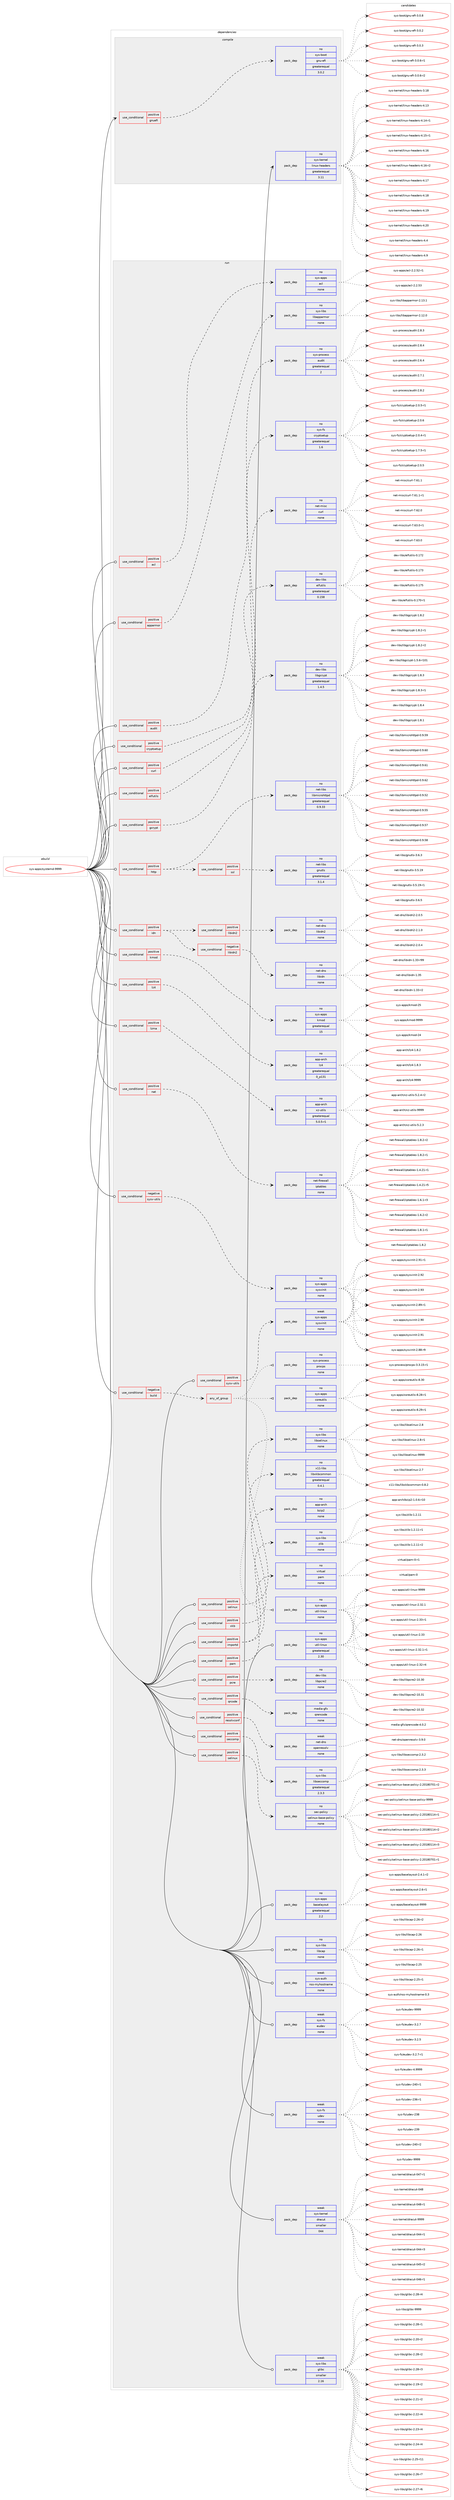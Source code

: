 digraph prolog {

# *************
# Graph options
# *************

newrank=true;
concentrate=true;
compound=true;
graph [rankdir=LR,fontname=Helvetica,fontsize=10,ranksep=1.5];#, ranksep=2.5, nodesep=0.2];
edge  [arrowhead=vee];
node  [fontname=Helvetica,fontsize=10];

# **********
# The ebuild
# **********

subgraph cluster_leftcol {
color=gray;
rank=same;
label=<<i>ebuild</i>>;
id [label="sys-apps/systemd-9999", color=red, width=4, href="../sys-apps/systemd-9999.svg"];
}

# ****************
# The dependencies
# ****************

subgraph cluster_midcol {
color=gray;
label=<<i>dependencies</i>>;
subgraph cluster_compile {
fillcolor="#eeeeee";
style=filled;
label=<<i>compile</i>>;
subgraph cond1448 {
dependency8130 [label=<<TABLE BORDER="0" CELLBORDER="1" CELLSPACING="0" CELLPADDING="4"><TR><TD ROWSPAN="3" CELLPADDING="10">use_conditional</TD></TR><TR><TD>positive</TD></TR><TR><TD>gnuefi</TD></TR></TABLE>>, shape=none, color=red];
subgraph pack6513 {
dependency8131 [label=<<TABLE BORDER="0" CELLBORDER="1" CELLSPACING="0" CELLPADDING="4" WIDTH="220"><TR><TD ROWSPAN="6" CELLPADDING="30">pack_dep</TD></TR><TR><TD WIDTH="110">no</TD></TR><TR><TD>sys-boot</TD></TR><TR><TD>gnu-efi</TD></TR><TR><TD>greaterequal</TD></TR><TR><TD>3.0.2</TD></TR></TABLE>>, shape=none, color=blue];
}
dependency8130:e -> dependency8131:w [weight=20,style="dashed",arrowhead="vee"];
}
id:e -> dependency8130:w [weight=20,style="solid",arrowhead="vee"];
subgraph pack6514 {
dependency8132 [label=<<TABLE BORDER="0" CELLBORDER="1" CELLSPACING="0" CELLPADDING="4" WIDTH="220"><TR><TD ROWSPAN="6" CELLPADDING="30">pack_dep</TD></TR><TR><TD WIDTH="110">no</TD></TR><TR><TD>sys-kernel</TD></TR><TR><TD>linux-headers</TD></TR><TR><TD>greaterequal</TD></TR><TR><TD>3.11</TD></TR></TABLE>>, shape=none, color=blue];
}
id:e -> dependency8132:w [weight=20,style="solid",arrowhead="vee"];
}
subgraph cluster_compileandrun {
fillcolor="#eeeeee";
style=filled;
label=<<i>compile and run</i>>;
}
subgraph cluster_run {
fillcolor="#eeeeee";
style=filled;
label=<<i>run</i>>;
subgraph cond1449 {
dependency8133 [label=<<TABLE BORDER="0" CELLBORDER="1" CELLSPACING="0" CELLPADDING="4"><TR><TD ROWSPAN="3" CELLPADDING="10">use_conditional</TD></TR><TR><TD>negative</TD></TR><TR><TD>build</TD></TR></TABLE>>, shape=none, color=red];
subgraph any160 {
dependency8134 [label=<<TABLE BORDER="0" CELLBORDER="1" CELLSPACING="0" CELLPADDING="4"><TR><TD CELLPADDING="10">any_of_group</TD></TR></TABLE>>, shape=none, color=red];subgraph pack6515 {
dependency8135 [label=<<TABLE BORDER="0" CELLBORDER="1" CELLSPACING="0" CELLPADDING="4" WIDTH="220"><TR><TD ROWSPAN="6" CELLPADDING="30">pack_dep</TD></TR><TR><TD WIDTH="110">no</TD></TR><TR><TD>sys-apps</TD></TR><TR><TD>util-linux</TD></TR><TR><TD>none</TD></TR><TR><TD></TD></TR></TABLE>>, shape=none, color=blue];
}
dependency8134:e -> dependency8135:w [weight=20,style="dotted",arrowhead="oinv"];
subgraph pack6516 {
dependency8136 [label=<<TABLE BORDER="0" CELLBORDER="1" CELLSPACING="0" CELLPADDING="4" WIDTH="220"><TR><TD ROWSPAN="6" CELLPADDING="30">pack_dep</TD></TR><TR><TD WIDTH="110">no</TD></TR><TR><TD>sys-process</TD></TR><TR><TD>procps</TD></TR><TR><TD>none</TD></TR><TR><TD></TD></TR></TABLE>>, shape=none, color=blue];
}
dependency8134:e -> dependency8136:w [weight=20,style="dotted",arrowhead="oinv"];
subgraph pack6517 {
dependency8137 [label=<<TABLE BORDER="0" CELLBORDER="1" CELLSPACING="0" CELLPADDING="4" WIDTH="220"><TR><TD ROWSPAN="6" CELLPADDING="30">pack_dep</TD></TR><TR><TD WIDTH="110">no</TD></TR><TR><TD>sys-apps</TD></TR><TR><TD>coreutils</TD></TR><TR><TD>none</TD></TR><TR><TD></TD></TR></TABLE>>, shape=none, color=blue];
}
dependency8134:e -> dependency8137:w [weight=20,style="dotted",arrowhead="oinv"];
}
dependency8133:e -> dependency8134:w [weight=20,style="dashed",arrowhead="vee"];
}
id:e -> dependency8133:w [weight=20,style="solid",arrowhead="odot"];
subgraph cond1450 {
dependency8138 [label=<<TABLE BORDER="0" CELLBORDER="1" CELLSPACING="0" CELLPADDING="4"><TR><TD ROWSPAN="3" CELLPADDING="10">use_conditional</TD></TR><TR><TD>negative</TD></TR><TR><TD>sysv-utils</TD></TR></TABLE>>, shape=none, color=red];
subgraph pack6518 {
dependency8139 [label=<<TABLE BORDER="0" CELLBORDER="1" CELLSPACING="0" CELLPADDING="4" WIDTH="220"><TR><TD ROWSPAN="6" CELLPADDING="30">pack_dep</TD></TR><TR><TD WIDTH="110">no</TD></TR><TR><TD>sys-apps</TD></TR><TR><TD>sysvinit</TD></TR><TR><TD>none</TD></TR><TR><TD></TD></TR></TABLE>>, shape=none, color=blue];
}
dependency8138:e -> dependency8139:w [weight=20,style="dashed",arrowhead="vee"];
}
id:e -> dependency8138:w [weight=20,style="solid",arrowhead="odot"];
subgraph cond1451 {
dependency8140 [label=<<TABLE BORDER="0" CELLBORDER="1" CELLSPACING="0" CELLPADDING="4"><TR><TD ROWSPAN="3" CELLPADDING="10">use_conditional</TD></TR><TR><TD>positive</TD></TR><TR><TD>acl</TD></TR></TABLE>>, shape=none, color=red];
subgraph pack6519 {
dependency8141 [label=<<TABLE BORDER="0" CELLBORDER="1" CELLSPACING="0" CELLPADDING="4" WIDTH="220"><TR><TD ROWSPAN="6" CELLPADDING="30">pack_dep</TD></TR><TR><TD WIDTH="110">no</TD></TR><TR><TD>sys-apps</TD></TR><TR><TD>acl</TD></TR><TR><TD>none</TD></TR><TR><TD></TD></TR></TABLE>>, shape=none, color=blue];
}
dependency8140:e -> dependency8141:w [weight=20,style="dashed",arrowhead="vee"];
}
id:e -> dependency8140:w [weight=20,style="solid",arrowhead="odot"];
subgraph cond1452 {
dependency8142 [label=<<TABLE BORDER="0" CELLBORDER="1" CELLSPACING="0" CELLPADDING="4"><TR><TD ROWSPAN="3" CELLPADDING="10">use_conditional</TD></TR><TR><TD>positive</TD></TR><TR><TD>apparmor</TD></TR></TABLE>>, shape=none, color=red];
subgraph pack6520 {
dependency8143 [label=<<TABLE BORDER="0" CELLBORDER="1" CELLSPACING="0" CELLPADDING="4" WIDTH="220"><TR><TD ROWSPAN="6" CELLPADDING="30">pack_dep</TD></TR><TR><TD WIDTH="110">no</TD></TR><TR><TD>sys-libs</TD></TR><TR><TD>libapparmor</TD></TR><TR><TD>none</TD></TR><TR><TD></TD></TR></TABLE>>, shape=none, color=blue];
}
dependency8142:e -> dependency8143:w [weight=20,style="dashed",arrowhead="vee"];
}
id:e -> dependency8142:w [weight=20,style="solid",arrowhead="odot"];
subgraph cond1453 {
dependency8144 [label=<<TABLE BORDER="0" CELLBORDER="1" CELLSPACING="0" CELLPADDING="4"><TR><TD ROWSPAN="3" CELLPADDING="10">use_conditional</TD></TR><TR><TD>positive</TD></TR><TR><TD>audit</TD></TR></TABLE>>, shape=none, color=red];
subgraph pack6521 {
dependency8145 [label=<<TABLE BORDER="0" CELLBORDER="1" CELLSPACING="0" CELLPADDING="4" WIDTH="220"><TR><TD ROWSPAN="6" CELLPADDING="30">pack_dep</TD></TR><TR><TD WIDTH="110">no</TD></TR><TR><TD>sys-process</TD></TR><TR><TD>audit</TD></TR><TR><TD>greaterequal</TD></TR><TR><TD>2</TD></TR></TABLE>>, shape=none, color=blue];
}
dependency8144:e -> dependency8145:w [weight=20,style="dashed",arrowhead="vee"];
}
id:e -> dependency8144:w [weight=20,style="solid",arrowhead="odot"];
subgraph cond1454 {
dependency8146 [label=<<TABLE BORDER="0" CELLBORDER="1" CELLSPACING="0" CELLPADDING="4"><TR><TD ROWSPAN="3" CELLPADDING="10">use_conditional</TD></TR><TR><TD>positive</TD></TR><TR><TD>cryptsetup</TD></TR></TABLE>>, shape=none, color=red];
subgraph pack6522 {
dependency8147 [label=<<TABLE BORDER="0" CELLBORDER="1" CELLSPACING="0" CELLPADDING="4" WIDTH="220"><TR><TD ROWSPAN="6" CELLPADDING="30">pack_dep</TD></TR><TR><TD WIDTH="110">no</TD></TR><TR><TD>sys-fs</TD></TR><TR><TD>cryptsetup</TD></TR><TR><TD>greaterequal</TD></TR><TR><TD>1.6</TD></TR></TABLE>>, shape=none, color=blue];
}
dependency8146:e -> dependency8147:w [weight=20,style="dashed",arrowhead="vee"];
}
id:e -> dependency8146:w [weight=20,style="solid",arrowhead="odot"];
subgraph cond1455 {
dependency8148 [label=<<TABLE BORDER="0" CELLBORDER="1" CELLSPACING="0" CELLPADDING="4"><TR><TD ROWSPAN="3" CELLPADDING="10">use_conditional</TD></TR><TR><TD>positive</TD></TR><TR><TD>curl</TD></TR></TABLE>>, shape=none, color=red];
subgraph pack6523 {
dependency8149 [label=<<TABLE BORDER="0" CELLBORDER="1" CELLSPACING="0" CELLPADDING="4" WIDTH="220"><TR><TD ROWSPAN="6" CELLPADDING="30">pack_dep</TD></TR><TR><TD WIDTH="110">no</TD></TR><TR><TD>net-misc</TD></TR><TR><TD>curl</TD></TR><TR><TD>none</TD></TR><TR><TD></TD></TR></TABLE>>, shape=none, color=blue];
}
dependency8148:e -> dependency8149:w [weight=20,style="dashed",arrowhead="vee"];
}
id:e -> dependency8148:w [weight=20,style="solid",arrowhead="odot"];
subgraph cond1456 {
dependency8150 [label=<<TABLE BORDER="0" CELLBORDER="1" CELLSPACING="0" CELLPADDING="4"><TR><TD ROWSPAN="3" CELLPADDING="10">use_conditional</TD></TR><TR><TD>positive</TD></TR><TR><TD>elfutils</TD></TR></TABLE>>, shape=none, color=red];
subgraph pack6524 {
dependency8151 [label=<<TABLE BORDER="0" CELLBORDER="1" CELLSPACING="0" CELLPADDING="4" WIDTH="220"><TR><TD ROWSPAN="6" CELLPADDING="30">pack_dep</TD></TR><TR><TD WIDTH="110">no</TD></TR><TR><TD>dev-libs</TD></TR><TR><TD>elfutils</TD></TR><TR><TD>greaterequal</TD></TR><TR><TD>0.158</TD></TR></TABLE>>, shape=none, color=blue];
}
dependency8150:e -> dependency8151:w [weight=20,style="dashed",arrowhead="vee"];
}
id:e -> dependency8150:w [weight=20,style="solid",arrowhead="odot"];
subgraph cond1457 {
dependency8152 [label=<<TABLE BORDER="0" CELLBORDER="1" CELLSPACING="0" CELLPADDING="4"><TR><TD ROWSPAN="3" CELLPADDING="10">use_conditional</TD></TR><TR><TD>positive</TD></TR><TR><TD>gcrypt</TD></TR></TABLE>>, shape=none, color=red];
subgraph pack6525 {
dependency8153 [label=<<TABLE BORDER="0" CELLBORDER="1" CELLSPACING="0" CELLPADDING="4" WIDTH="220"><TR><TD ROWSPAN="6" CELLPADDING="30">pack_dep</TD></TR><TR><TD WIDTH="110">no</TD></TR><TR><TD>dev-libs</TD></TR><TR><TD>libgcrypt</TD></TR><TR><TD>greaterequal</TD></TR><TR><TD>1.4.5</TD></TR></TABLE>>, shape=none, color=blue];
}
dependency8152:e -> dependency8153:w [weight=20,style="dashed",arrowhead="vee"];
}
id:e -> dependency8152:w [weight=20,style="solid",arrowhead="odot"];
subgraph cond1458 {
dependency8154 [label=<<TABLE BORDER="0" CELLBORDER="1" CELLSPACING="0" CELLPADDING="4"><TR><TD ROWSPAN="3" CELLPADDING="10">use_conditional</TD></TR><TR><TD>positive</TD></TR><TR><TD>http</TD></TR></TABLE>>, shape=none, color=red];
subgraph pack6526 {
dependency8155 [label=<<TABLE BORDER="0" CELLBORDER="1" CELLSPACING="0" CELLPADDING="4" WIDTH="220"><TR><TD ROWSPAN="6" CELLPADDING="30">pack_dep</TD></TR><TR><TD WIDTH="110">no</TD></TR><TR><TD>net-libs</TD></TR><TR><TD>libmicrohttpd</TD></TR><TR><TD>greaterequal</TD></TR><TR><TD>0.9.33</TD></TR></TABLE>>, shape=none, color=blue];
}
dependency8154:e -> dependency8155:w [weight=20,style="dashed",arrowhead="vee"];
subgraph cond1459 {
dependency8156 [label=<<TABLE BORDER="0" CELLBORDER="1" CELLSPACING="0" CELLPADDING="4"><TR><TD ROWSPAN="3" CELLPADDING="10">use_conditional</TD></TR><TR><TD>positive</TD></TR><TR><TD>ssl</TD></TR></TABLE>>, shape=none, color=red];
subgraph pack6527 {
dependency8157 [label=<<TABLE BORDER="0" CELLBORDER="1" CELLSPACING="0" CELLPADDING="4" WIDTH="220"><TR><TD ROWSPAN="6" CELLPADDING="30">pack_dep</TD></TR><TR><TD WIDTH="110">no</TD></TR><TR><TD>net-libs</TD></TR><TR><TD>gnutls</TD></TR><TR><TD>greaterequal</TD></TR><TR><TD>3.1.4</TD></TR></TABLE>>, shape=none, color=blue];
}
dependency8156:e -> dependency8157:w [weight=20,style="dashed",arrowhead="vee"];
}
dependency8154:e -> dependency8156:w [weight=20,style="dashed",arrowhead="vee"];
}
id:e -> dependency8154:w [weight=20,style="solid",arrowhead="odot"];
subgraph cond1460 {
dependency8158 [label=<<TABLE BORDER="0" CELLBORDER="1" CELLSPACING="0" CELLPADDING="4"><TR><TD ROWSPAN="3" CELLPADDING="10">use_conditional</TD></TR><TR><TD>positive</TD></TR><TR><TD>idn</TD></TR></TABLE>>, shape=none, color=red];
subgraph cond1461 {
dependency8159 [label=<<TABLE BORDER="0" CELLBORDER="1" CELLSPACING="0" CELLPADDING="4"><TR><TD ROWSPAN="3" CELLPADDING="10">use_conditional</TD></TR><TR><TD>positive</TD></TR><TR><TD>libidn2</TD></TR></TABLE>>, shape=none, color=red];
subgraph pack6528 {
dependency8160 [label=<<TABLE BORDER="0" CELLBORDER="1" CELLSPACING="0" CELLPADDING="4" WIDTH="220"><TR><TD ROWSPAN="6" CELLPADDING="30">pack_dep</TD></TR><TR><TD WIDTH="110">no</TD></TR><TR><TD>net-dns</TD></TR><TR><TD>libidn2</TD></TR><TR><TD>none</TD></TR><TR><TD></TD></TR></TABLE>>, shape=none, color=blue];
}
dependency8159:e -> dependency8160:w [weight=20,style="dashed",arrowhead="vee"];
}
dependency8158:e -> dependency8159:w [weight=20,style="dashed",arrowhead="vee"];
subgraph cond1462 {
dependency8161 [label=<<TABLE BORDER="0" CELLBORDER="1" CELLSPACING="0" CELLPADDING="4"><TR><TD ROWSPAN="3" CELLPADDING="10">use_conditional</TD></TR><TR><TD>negative</TD></TR><TR><TD>libidn2</TD></TR></TABLE>>, shape=none, color=red];
subgraph pack6529 {
dependency8162 [label=<<TABLE BORDER="0" CELLBORDER="1" CELLSPACING="0" CELLPADDING="4" WIDTH="220"><TR><TD ROWSPAN="6" CELLPADDING="30">pack_dep</TD></TR><TR><TD WIDTH="110">no</TD></TR><TR><TD>net-dns</TD></TR><TR><TD>libidn</TD></TR><TR><TD>none</TD></TR><TR><TD></TD></TR></TABLE>>, shape=none, color=blue];
}
dependency8161:e -> dependency8162:w [weight=20,style="dashed",arrowhead="vee"];
}
dependency8158:e -> dependency8161:w [weight=20,style="dashed",arrowhead="vee"];
}
id:e -> dependency8158:w [weight=20,style="solid",arrowhead="odot"];
subgraph cond1463 {
dependency8163 [label=<<TABLE BORDER="0" CELLBORDER="1" CELLSPACING="0" CELLPADDING="4"><TR><TD ROWSPAN="3" CELLPADDING="10">use_conditional</TD></TR><TR><TD>positive</TD></TR><TR><TD>importd</TD></TR></TABLE>>, shape=none, color=red];
subgraph pack6530 {
dependency8164 [label=<<TABLE BORDER="0" CELLBORDER="1" CELLSPACING="0" CELLPADDING="4" WIDTH="220"><TR><TD ROWSPAN="6" CELLPADDING="30">pack_dep</TD></TR><TR><TD WIDTH="110">no</TD></TR><TR><TD>app-arch</TD></TR><TR><TD>bzip2</TD></TR><TR><TD>none</TD></TR><TR><TD></TD></TR></TABLE>>, shape=none, color=blue];
}
dependency8163:e -> dependency8164:w [weight=20,style="dashed",arrowhead="vee"];
subgraph pack6531 {
dependency8165 [label=<<TABLE BORDER="0" CELLBORDER="1" CELLSPACING="0" CELLPADDING="4" WIDTH="220"><TR><TD ROWSPAN="6" CELLPADDING="30">pack_dep</TD></TR><TR><TD WIDTH="110">no</TD></TR><TR><TD>sys-libs</TD></TR><TR><TD>zlib</TD></TR><TR><TD>none</TD></TR><TR><TD></TD></TR></TABLE>>, shape=none, color=blue];
}
dependency8163:e -> dependency8165:w [weight=20,style="dashed",arrowhead="vee"];
}
id:e -> dependency8163:w [weight=20,style="solid",arrowhead="odot"];
subgraph cond1464 {
dependency8166 [label=<<TABLE BORDER="0" CELLBORDER="1" CELLSPACING="0" CELLPADDING="4"><TR><TD ROWSPAN="3" CELLPADDING="10">use_conditional</TD></TR><TR><TD>positive</TD></TR><TR><TD>kmod</TD></TR></TABLE>>, shape=none, color=red];
subgraph pack6532 {
dependency8167 [label=<<TABLE BORDER="0" CELLBORDER="1" CELLSPACING="0" CELLPADDING="4" WIDTH="220"><TR><TD ROWSPAN="6" CELLPADDING="30">pack_dep</TD></TR><TR><TD WIDTH="110">no</TD></TR><TR><TD>sys-apps</TD></TR><TR><TD>kmod</TD></TR><TR><TD>greaterequal</TD></TR><TR><TD>15</TD></TR></TABLE>>, shape=none, color=blue];
}
dependency8166:e -> dependency8167:w [weight=20,style="dashed",arrowhead="vee"];
}
id:e -> dependency8166:w [weight=20,style="solid",arrowhead="odot"];
subgraph cond1465 {
dependency8168 [label=<<TABLE BORDER="0" CELLBORDER="1" CELLSPACING="0" CELLPADDING="4"><TR><TD ROWSPAN="3" CELLPADDING="10">use_conditional</TD></TR><TR><TD>positive</TD></TR><TR><TD>lz4</TD></TR></TABLE>>, shape=none, color=red];
subgraph pack6533 {
dependency8169 [label=<<TABLE BORDER="0" CELLBORDER="1" CELLSPACING="0" CELLPADDING="4" WIDTH="220"><TR><TD ROWSPAN="6" CELLPADDING="30">pack_dep</TD></TR><TR><TD WIDTH="110">no</TD></TR><TR><TD>app-arch</TD></TR><TR><TD>lz4</TD></TR><TR><TD>greaterequal</TD></TR><TR><TD>0_p131</TD></TR></TABLE>>, shape=none, color=blue];
}
dependency8168:e -> dependency8169:w [weight=20,style="dashed",arrowhead="vee"];
}
id:e -> dependency8168:w [weight=20,style="solid",arrowhead="odot"];
subgraph cond1466 {
dependency8170 [label=<<TABLE BORDER="0" CELLBORDER="1" CELLSPACING="0" CELLPADDING="4"><TR><TD ROWSPAN="3" CELLPADDING="10">use_conditional</TD></TR><TR><TD>positive</TD></TR><TR><TD>lzma</TD></TR></TABLE>>, shape=none, color=red];
subgraph pack6534 {
dependency8171 [label=<<TABLE BORDER="0" CELLBORDER="1" CELLSPACING="0" CELLPADDING="4" WIDTH="220"><TR><TD ROWSPAN="6" CELLPADDING="30">pack_dep</TD></TR><TR><TD WIDTH="110">no</TD></TR><TR><TD>app-arch</TD></TR><TR><TD>xz-utils</TD></TR><TR><TD>greaterequal</TD></TR><TR><TD>5.0.5-r1</TD></TR></TABLE>>, shape=none, color=blue];
}
dependency8170:e -> dependency8171:w [weight=20,style="dashed",arrowhead="vee"];
}
id:e -> dependency8170:w [weight=20,style="solid",arrowhead="odot"];
subgraph cond1467 {
dependency8172 [label=<<TABLE BORDER="0" CELLBORDER="1" CELLSPACING="0" CELLPADDING="4"><TR><TD ROWSPAN="3" CELLPADDING="10">use_conditional</TD></TR><TR><TD>positive</TD></TR><TR><TD>nat</TD></TR></TABLE>>, shape=none, color=red];
subgraph pack6535 {
dependency8173 [label=<<TABLE BORDER="0" CELLBORDER="1" CELLSPACING="0" CELLPADDING="4" WIDTH="220"><TR><TD ROWSPAN="6" CELLPADDING="30">pack_dep</TD></TR><TR><TD WIDTH="110">no</TD></TR><TR><TD>net-firewall</TD></TR><TR><TD>iptables</TD></TR><TR><TD>none</TD></TR><TR><TD></TD></TR></TABLE>>, shape=none, color=blue];
}
dependency8172:e -> dependency8173:w [weight=20,style="dashed",arrowhead="vee"];
}
id:e -> dependency8172:w [weight=20,style="solid",arrowhead="odot"];
subgraph cond1468 {
dependency8174 [label=<<TABLE BORDER="0" CELLBORDER="1" CELLSPACING="0" CELLPADDING="4"><TR><TD ROWSPAN="3" CELLPADDING="10">use_conditional</TD></TR><TR><TD>positive</TD></TR><TR><TD>pam</TD></TR></TABLE>>, shape=none, color=red];
subgraph pack6536 {
dependency8175 [label=<<TABLE BORDER="0" CELLBORDER="1" CELLSPACING="0" CELLPADDING="4" WIDTH="220"><TR><TD ROWSPAN="6" CELLPADDING="30">pack_dep</TD></TR><TR><TD WIDTH="110">no</TD></TR><TR><TD>virtual</TD></TR><TR><TD>pam</TD></TR><TR><TD>none</TD></TR><TR><TD></TD></TR></TABLE>>, shape=none, color=blue];
}
dependency8174:e -> dependency8175:w [weight=20,style="dashed",arrowhead="vee"];
}
id:e -> dependency8174:w [weight=20,style="solid",arrowhead="odot"];
subgraph cond1469 {
dependency8176 [label=<<TABLE BORDER="0" CELLBORDER="1" CELLSPACING="0" CELLPADDING="4"><TR><TD ROWSPAN="3" CELLPADDING="10">use_conditional</TD></TR><TR><TD>positive</TD></TR><TR><TD>pcre</TD></TR></TABLE>>, shape=none, color=red];
subgraph pack6537 {
dependency8177 [label=<<TABLE BORDER="0" CELLBORDER="1" CELLSPACING="0" CELLPADDING="4" WIDTH="220"><TR><TD ROWSPAN="6" CELLPADDING="30">pack_dep</TD></TR><TR><TD WIDTH="110">no</TD></TR><TR><TD>dev-libs</TD></TR><TR><TD>libpcre2</TD></TR><TR><TD>none</TD></TR><TR><TD></TD></TR></TABLE>>, shape=none, color=blue];
}
dependency8176:e -> dependency8177:w [weight=20,style="dashed",arrowhead="vee"];
}
id:e -> dependency8176:w [weight=20,style="solid",arrowhead="odot"];
subgraph cond1470 {
dependency8178 [label=<<TABLE BORDER="0" CELLBORDER="1" CELLSPACING="0" CELLPADDING="4"><TR><TD ROWSPAN="3" CELLPADDING="10">use_conditional</TD></TR><TR><TD>positive</TD></TR><TR><TD>qrcode</TD></TR></TABLE>>, shape=none, color=red];
subgraph pack6538 {
dependency8179 [label=<<TABLE BORDER="0" CELLBORDER="1" CELLSPACING="0" CELLPADDING="4" WIDTH="220"><TR><TD ROWSPAN="6" CELLPADDING="30">pack_dep</TD></TR><TR><TD WIDTH="110">no</TD></TR><TR><TD>media-gfx</TD></TR><TR><TD>qrencode</TD></TR><TR><TD>none</TD></TR><TR><TD></TD></TR></TABLE>>, shape=none, color=blue];
}
dependency8178:e -> dependency8179:w [weight=20,style="dashed",arrowhead="vee"];
}
id:e -> dependency8178:w [weight=20,style="solid",arrowhead="odot"];
subgraph cond1471 {
dependency8180 [label=<<TABLE BORDER="0" CELLBORDER="1" CELLSPACING="0" CELLPADDING="4"><TR><TD ROWSPAN="3" CELLPADDING="10">use_conditional</TD></TR><TR><TD>positive</TD></TR><TR><TD>resolvconf</TD></TR></TABLE>>, shape=none, color=red];
subgraph pack6539 {
dependency8181 [label=<<TABLE BORDER="0" CELLBORDER="1" CELLSPACING="0" CELLPADDING="4" WIDTH="220"><TR><TD ROWSPAN="6" CELLPADDING="30">pack_dep</TD></TR><TR><TD WIDTH="110">weak</TD></TR><TR><TD>net-dns</TD></TR><TR><TD>openresolv</TD></TR><TR><TD>none</TD></TR><TR><TD></TD></TR></TABLE>>, shape=none, color=blue];
}
dependency8180:e -> dependency8181:w [weight=20,style="dashed",arrowhead="vee"];
}
id:e -> dependency8180:w [weight=20,style="solid",arrowhead="odot"];
subgraph cond1472 {
dependency8182 [label=<<TABLE BORDER="0" CELLBORDER="1" CELLSPACING="0" CELLPADDING="4"><TR><TD ROWSPAN="3" CELLPADDING="10">use_conditional</TD></TR><TR><TD>positive</TD></TR><TR><TD>seccomp</TD></TR></TABLE>>, shape=none, color=red];
subgraph pack6540 {
dependency8183 [label=<<TABLE BORDER="0" CELLBORDER="1" CELLSPACING="0" CELLPADDING="4" WIDTH="220"><TR><TD ROWSPAN="6" CELLPADDING="30">pack_dep</TD></TR><TR><TD WIDTH="110">no</TD></TR><TR><TD>sys-libs</TD></TR><TR><TD>libseccomp</TD></TR><TR><TD>greaterequal</TD></TR><TR><TD>2.3.3</TD></TR></TABLE>>, shape=none, color=blue];
}
dependency8182:e -> dependency8183:w [weight=20,style="dashed",arrowhead="vee"];
}
id:e -> dependency8182:w [weight=20,style="solid",arrowhead="odot"];
subgraph cond1473 {
dependency8184 [label=<<TABLE BORDER="0" CELLBORDER="1" CELLSPACING="0" CELLPADDING="4"><TR><TD ROWSPAN="3" CELLPADDING="10">use_conditional</TD></TR><TR><TD>positive</TD></TR><TR><TD>selinux</TD></TR></TABLE>>, shape=none, color=red];
subgraph pack6541 {
dependency8185 [label=<<TABLE BORDER="0" CELLBORDER="1" CELLSPACING="0" CELLPADDING="4" WIDTH="220"><TR><TD ROWSPAN="6" CELLPADDING="30">pack_dep</TD></TR><TR><TD WIDTH="110">no</TD></TR><TR><TD>sec-policy</TD></TR><TR><TD>selinux-base-policy</TD></TR><TR><TD>none</TD></TR><TR><TD></TD></TR></TABLE>>, shape=none, color=blue];
}
dependency8184:e -> dependency8185:w [weight=20,style="dashed",arrowhead="vee"];
}
id:e -> dependency8184:w [weight=20,style="solid",arrowhead="odot"];
subgraph cond1474 {
dependency8186 [label=<<TABLE BORDER="0" CELLBORDER="1" CELLSPACING="0" CELLPADDING="4"><TR><TD ROWSPAN="3" CELLPADDING="10">use_conditional</TD></TR><TR><TD>positive</TD></TR><TR><TD>selinux</TD></TR></TABLE>>, shape=none, color=red];
subgraph pack6542 {
dependency8187 [label=<<TABLE BORDER="0" CELLBORDER="1" CELLSPACING="0" CELLPADDING="4" WIDTH="220"><TR><TD ROWSPAN="6" CELLPADDING="30">pack_dep</TD></TR><TR><TD WIDTH="110">no</TD></TR><TR><TD>sys-libs</TD></TR><TR><TD>libselinux</TD></TR><TR><TD>none</TD></TR><TR><TD></TD></TR></TABLE>>, shape=none, color=blue];
}
dependency8186:e -> dependency8187:w [weight=20,style="dashed",arrowhead="vee"];
}
id:e -> dependency8186:w [weight=20,style="solid",arrowhead="odot"];
subgraph cond1475 {
dependency8188 [label=<<TABLE BORDER="0" CELLBORDER="1" CELLSPACING="0" CELLPADDING="4"><TR><TD ROWSPAN="3" CELLPADDING="10">use_conditional</TD></TR><TR><TD>positive</TD></TR><TR><TD>sysv-utils</TD></TR></TABLE>>, shape=none, color=red];
subgraph pack6543 {
dependency8189 [label=<<TABLE BORDER="0" CELLBORDER="1" CELLSPACING="0" CELLPADDING="4" WIDTH="220"><TR><TD ROWSPAN="6" CELLPADDING="30">pack_dep</TD></TR><TR><TD WIDTH="110">weak</TD></TR><TR><TD>sys-apps</TD></TR><TR><TD>sysvinit</TD></TR><TR><TD>none</TD></TR><TR><TD></TD></TR></TABLE>>, shape=none, color=blue];
}
dependency8188:e -> dependency8189:w [weight=20,style="dashed",arrowhead="vee"];
}
id:e -> dependency8188:w [weight=20,style="solid",arrowhead="odot"];
subgraph cond1476 {
dependency8190 [label=<<TABLE BORDER="0" CELLBORDER="1" CELLSPACING="0" CELLPADDING="4"><TR><TD ROWSPAN="3" CELLPADDING="10">use_conditional</TD></TR><TR><TD>positive</TD></TR><TR><TD>xkb</TD></TR></TABLE>>, shape=none, color=red];
subgraph pack6544 {
dependency8191 [label=<<TABLE BORDER="0" CELLBORDER="1" CELLSPACING="0" CELLPADDING="4" WIDTH="220"><TR><TD ROWSPAN="6" CELLPADDING="30">pack_dep</TD></TR><TR><TD WIDTH="110">no</TD></TR><TR><TD>x11-libs</TD></TR><TR><TD>libxkbcommon</TD></TR><TR><TD>greaterequal</TD></TR><TR><TD>0.4.1</TD></TR></TABLE>>, shape=none, color=blue];
}
dependency8190:e -> dependency8191:w [weight=20,style="dashed",arrowhead="vee"];
}
id:e -> dependency8190:w [weight=20,style="solid",arrowhead="odot"];
subgraph pack6545 {
dependency8192 [label=<<TABLE BORDER="0" CELLBORDER="1" CELLSPACING="0" CELLPADDING="4" WIDTH="220"><TR><TD ROWSPAN="6" CELLPADDING="30">pack_dep</TD></TR><TR><TD WIDTH="110">no</TD></TR><TR><TD>sys-apps</TD></TR><TR><TD>baselayout</TD></TR><TR><TD>greaterequal</TD></TR><TR><TD>2.2</TD></TR></TABLE>>, shape=none, color=blue];
}
id:e -> dependency8192:w [weight=20,style="solid",arrowhead="odot"];
subgraph pack6546 {
dependency8193 [label=<<TABLE BORDER="0" CELLBORDER="1" CELLSPACING="0" CELLPADDING="4" WIDTH="220"><TR><TD ROWSPAN="6" CELLPADDING="30">pack_dep</TD></TR><TR><TD WIDTH="110">no</TD></TR><TR><TD>sys-apps</TD></TR><TR><TD>util-linux</TD></TR><TR><TD>greaterequal</TD></TR><TR><TD>2.30</TD></TR></TABLE>>, shape=none, color=blue];
}
id:e -> dependency8193:w [weight=20,style="solid",arrowhead="odot"];
subgraph pack6547 {
dependency8194 [label=<<TABLE BORDER="0" CELLBORDER="1" CELLSPACING="0" CELLPADDING="4" WIDTH="220"><TR><TD ROWSPAN="6" CELLPADDING="30">pack_dep</TD></TR><TR><TD WIDTH="110">no</TD></TR><TR><TD>sys-libs</TD></TR><TR><TD>libcap</TD></TR><TR><TD>none</TD></TR><TR><TD></TD></TR></TABLE>>, shape=none, color=blue];
}
id:e -> dependency8194:w [weight=20,style="solid",arrowhead="odot"];
subgraph pack6548 {
dependency8195 [label=<<TABLE BORDER="0" CELLBORDER="1" CELLSPACING="0" CELLPADDING="4" WIDTH="220"><TR><TD ROWSPAN="6" CELLPADDING="30">pack_dep</TD></TR><TR><TD WIDTH="110">weak</TD></TR><TR><TD>sys-auth</TD></TR><TR><TD>nss-myhostname</TD></TR><TR><TD>none</TD></TR><TR><TD></TD></TR></TABLE>>, shape=none, color=blue];
}
id:e -> dependency8195:w [weight=20,style="solid",arrowhead="odot"];
subgraph pack6549 {
dependency8196 [label=<<TABLE BORDER="0" CELLBORDER="1" CELLSPACING="0" CELLPADDING="4" WIDTH="220"><TR><TD ROWSPAN="6" CELLPADDING="30">pack_dep</TD></TR><TR><TD WIDTH="110">weak</TD></TR><TR><TD>sys-fs</TD></TR><TR><TD>eudev</TD></TR><TR><TD>none</TD></TR><TR><TD></TD></TR></TABLE>>, shape=none, color=blue];
}
id:e -> dependency8196:w [weight=20,style="solid",arrowhead="odot"];
subgraph pack6550 {
dependency8197 [label=<<TABLE BORDER="0" CELLBORDER="1" CELLSPACING="0" CELLPADDING="4" WIDTH="220"><TR><TD ROWSPAN="6" CELLPADDING="30">pack_dep</TD></TR><TR><TD WIDTH="110">weak</TD></TR><TR><TD>sys-fs</TD></TR><TR><TD>udev</TD></TR><TR><TD>none</TD></TR><TR><TD></TD></TR></TABLE>>, shape=none, color=blue];
}
id:e -> dependency8197:w [weight=20,style="solid",arrowhead="odot"];
subgraph pack6551 {
dependency8198 [label=<<TABLE BORDER="0" CELLBORDER="1" CELLSPACING="0" CELLPADDING="4" WIDTH="220"><TR><TD ROWSPAN="6" CELLPADDING="30">pack_dep</TD></TR><TR><TD WIDTH="110">weak</TD></TR><TR><TD>sys-kernel</TD></TR><TR><TD>dracut</TD></TR><TR><TD>smaller</TD></TR><TR><TD>044</TD></TR></TABLE>>, shape=none, color=blue];
}
id:e -> dependency8198:w [weight=20,style="solid",arrowhead="odot"];
subgraph pack6552 {
dependency8199 [label=<<TABLE BORDER="0" CELLBORDER="1" CELLSPACING="0" CELLPADDING="4" WIDTH="220"><TR><TD ROWSPAN="6" CELLPADDING="30">pack_dep</TD></TR><TR><TD WIDTH="110">weak</TD></TR><TR><TD>sys-libs</TD></TR><TR><TD>glibc</TD></TR><TR><TD>smaller</TD></TR><TR><TD>2.16</TD></TR></TABLE>>, shape=none, color=blue];
}
id:e -> dependency8199:w [weight=20,style="solid",arrowhead="odot"];
}
}

# **************
# The candidates
# **************

subgraph cluster_choices {
rank=same;
color=gray;
label=<<i>candidates</i>>;

subgraph choice6513 {
color=black;
nodesep=1;
choice11512111545981111111164710311011745101102105455146484650 [label="sys-boot/gnu-efi-3.0.2", color=red, width=4,href="../sys-boot/gnu-efi-3.0.2.svg"];
choice11512111545981111111164710311011745101102105455146484651 [label="sys-boot/gnu-efi-3.0.3", color=red, width=4,href="../sys-boot/gnu-efi-3.0.3.svg"];
choice115121115459811111111647103110117451011021054551464846544511449 [label="sys-boot/gnu-efi-3.0.6-r1", color=red, width=4,href="../sys-boot/gnu-efi-3.0.6-r1.svg"];
choice115121115459811111111647103110117451011021054551464846544511450 [label="sys-boot/gnu-efi-3.0.6-r2", color=red, width=4,href="../sys-boot/gnu-efi-3.0.6-r2.svg"];
choice11512111545981111111164710311011745101102105455146484656 [label="sys-boot/gnu-efi-3.0.8", color=red, width=4,href="../sys-boot/gnu-efi-3.0.8.svg"];
dependency8131:e -> choice11512111545981111111164710311011745101102105455146484650:w [style=dotted,weight="100"];
dependency8131:e -> choice11512111545981111111164710311011745101102105455146484651:w [style=dotted,weight="100"];
dependency8131:e -> choice115121115459811111111647103110117451011021054551464846544511449:w [style=dotted,weight="100"];
dependency8131:e -> choice115121115459811111111647103110117451011021054551464846544511450:w [style=dotted,weight="100"];
dependency8131:e -> choice11512111545981111111164710311011745101102105455146484656:w [style=dotted,weight="100"];
}
subgraph choice6514 {
color=black;
nodesep=1;
choice115121115451071011141101011084710810511011712045104101971001011141154551464956 [label="sys-kernel/linux-headers-3.18", color=red, width=4,href="../sys-kernel/linux-headers-3.18.svg"];
choice115121115451071011141101011084710810511011712045104101971001011141154552464951 [label="sys-kernel/linux-headers-4.13", color=red, width=4,href="../sys-kernel/linux-headers-4.13.svg"];
choice1151211154510710111411010110847108105110117120451041019710010111411545524649524511449 [label="sys-kernel/linux-headers-4.14-r1", color=red, width=4,href="../sys-kernel/linux-headers-4.14-r1.svg"];
choice1151211154510710111411010110847108105110117120451041019710010111411545524649534511449 [label="sys-kernel/linux-headers-4.15-r1", color=red, width=4,href="../sys-kernel/linux-headers-4.15-r1.svg"];
choice115121115451071011141101011084710810511011712045104101971001011141154552464954 [label="sys-kernel/linux-headers-4.16", color=red, width=4,href="../sys-kernel/linux-headers-4.16.svg"];
choice1151211154510710111411010110847108105110117120451041019710010111411545524649544511450 [label="sys-kernel/linux-headers-4.16-r2", color=red, width=4,href="../sys-kernel/linux-headers-4.16-r2.svg"];
choice115121115451071011141101011084710810511011712045104101971001011141154552464955 [label="sys-kernel/linux-headers-4.17", color=red, width=4,href="../sys-kernel/linux-headers-4.17.svg"];
choice115121115451071011141101011084710810511011712045104101971001011141154552464956 [label="sys-kernel/linux-headers-4.18", color=red, width=4,href="../sys-kernel/linux-headers-4.18.svg"];
choice115121115451071011141101011084710810511011712045104101971001011141154552464957 [label="sys-kernel/linux-headers-4.19", color=red, width=4,href="../sys-kernel/linux-headers-4.19.svg"];
choice115121115451071011141101011084710810511011712045104101971001011141154552465048 [label="sys-kernel/linux-headers-4.20", color=red, width=4,href="../sys-kernel/linux-headers-4.20.svg"];
choice1151211154510710111411010110847108105110117120451041019710010111411545524652 [label="sys-kernel/linux-headers-4.4", color=red, width=4,href="../sys-kernel/linux-headers-4.4.svg"];
choice1151211154510710111411010110847108105110117120451041019710010111411545524657 [label="sys-kernel/linux-headers-4.9", color=red, width=4,href="../sys-kernel/linux-headers-4.9.svg"];
dependency8132:e -> choice115121115451071011141101011084710810511011712045104101971001011141154551464956:w [style=dotted,weight="100"];
dependency8132:e -> choice115121115451071011141101011084710810511011712045104101971001011141154552464951:w [style=dotted,weight="100"];
dependency8132:e -> choice1151211154510710111411010110847108105110117120451041019710010111411545524649524511449:w [style=dotted,weight="100"];
dependency8132:e -> choice1151211154510710111411010110847108105110117120451041019710010111411545524649534511449:w [style=dotted,weight="100"];
dependency8132:e -> choice115121115451071011141101011084710810511011712045104101971001011141154552464954:w [style=dotted,weight="100"];
dependency8132:e -> choice1151211154510710111411010110847108105110117120451041019710010111411545524649544511450:w [style=dotted,weight="100"];
dependency8132:e -> choice115121115451071011141101011084710810511011712045104101971001011141154552464955:w [style=dotted,weight="100"];
dependency8132:e -> choice115121115451071011141101011084710810511011712045104101971001011141154552464956:w [style=dotted,weight="100"];
dependency8132:e -> choice115121115451071011141101011084710810511011712045104101971001011141154552464957:w [style=dotted,weight="100"];
dependency8132:e -> choice115121115451071011141101011084710810511011712045104101971001011141154552465048:w [style=dotted,weight="100"];
dependency8132:e -> choice1151211154510710111411010110847108105110117120451041019710010111411545524652:w [style=dotted,weight="100"];
dependency8132:e -> choice1151211154510710111411010110847108105110117120451041019710010111411545524657:w [style=dotted,weight="100"];
}
subgraph choice6515 {
color=black;
nodesep=1;
choice1151211154597112112115471171161051084510810511011712045504651504649 [label="sys-apps/util-linux-2.32.1", color=red, width=4,href="../sys-apps/util-linux-2.32.1.svg"];
choice11512111545971121121154711711610510845108105110117120455046515046494511449 [label="sys-apps/util-linux-2.32.1-r1", color=red, width=4,href="../sys-apps/util-linux-2.32.1-r1.svg"];
choice115121115459711211211547117116105108451081051101171204550465151 [label="sys-apps/util-linux-2.33", color=red, width=4,href="../sys-apps/util-linux-2.33.svg"];
choice1151211154597112112115471171161051084510810511011712045504651504511452 [label="sys-apps/util-linux-2.32-r4", color=red, width=4,href="../sys-apps/util-linux-2.32-r4.svg"];
choice1151211154597112112115471171161051084510810511011712045504651514511449 [label="sys-apps/util-linux-2.33-r1", color=red, width=4,href="../sys-apps/util-linux-2.33-r1.svg"];
choice115121115459711211211547117116105108451081051101171204557575757 [label="sys-apps/util-linux-9999", color=red, width=4,href="../sys-apps/util-linux-9999.svg"];
dependency8135:e -> choice1151211154597112112115471171161051084510810511011712045504651504649:w [style=dotted,weight="100"];
dependency8135:e -> choice11512111545971121121154711711610510845108105110117120455046515046494511449:w [style=dotted,weight="100"];
dependency8135:e -> choice115121115459711211211547117116105108451081051101171204550465151:w [style=dotted,weight="100"];
dependency8135:e -> choice1151211154597112112115471171161051084510810511011712045504651504511452:w [style=dotted,weight="100"];
dependency8135:e -> choice1151211154597112112115471171161051084510810511011712045504651514511449:w [style=dotted,weight="100"];
dependency8135:e -> choice115121115459711211211547117116105108451081051101171204557575757:w [style=dotted,weight="100"];
}
subgraph choice6516 {
color=black;
nodesep=1;
choice11512111545112114111991011151154711211411199112115455146514649534511449 [label="sys-process/procps-3.3.15-r1", color=red, width=4,href="../sys-process/procps-3.3.15-r1.svg"];
dependency8136:e -> choice11512111545112114111991011151154711211411199112115455146514649534511449:w [style=dotted,weight="100"];
}
subgraph choice6517 {
color=black;
nodesep=1;
choice1151211154597112112115479911111410111711610510811545564650564511449 [label="sys-apps/coreutils-8.28-r1", color=red, width=4,href="../sys-apps/coreutils-8.28-r1.svg"];
choice1151211154597112112115479911111410111711610510811545564650574511449 [label="sys-apps/coreutils-8.29-r1", color=red, width=4,href="../sys-apps/coreutils-8.29-r1.svg"];
choice115121115459711211211547991111141011171161051081154556465148 [label="sys-apps/coreutils-8.30", color=red, width=4,href="../sys-apps/coreutils-8.30.svg"];
dependency8137:e -> choice1151211154597112112115479911111410111711610510811545564650564511449:w [style=dotted,weight="100"];
dependency8137:e -> choice1151211154597112112115479911111410111711610510811545564650574511449:w [style=dotted,weight="100"];
dependency8137:e -> choice115121115459711211211547991111141011171161051081154556465148:w [style=dotted,weight="100"];
}
subgraph choice6518 {
color=black;
nodesep=1;
choice11512111545971121121154711512111511810511010511645504656574511449 [label="sys-apps/sysvinit-2.89-r1", color=red, width=4,href="../sys-apps/sysvinit-2.89-r1.svg"];
choice1151211154597112112115471151211151181051101051164550465748 [label="sys-apps/sysvinit-2.90", color=red, width=4,href="../sys-apps/sysvinit-2.90.svg"];
choice1151211154597112112115471151211151181051101051164550465749 [label="sys-apps/sysvinit-2.91", color=red, width=4,href="../sys-apps/sysvinit-2.91.svg"];
choice11512111545971121121154711512111511810511010511645504656564511457 [label="sys-apps/sysvinit-2.88-r9", color=red, width=4,href="../sys-apps/sysvinit-2.88-r9.svg"];
choice11512111545971121121154711512111511810511010511645504657494511449 [label="sys-apps/sysvinit-2.91-r1", color=red, width=4,href="../sys-apps/sysvinit-2.91-r1.svg"];
choice1151211154597112112115471151211151181051101051164550465750 [label="sys-apps/sysvinit-2.92", color=red, width=4,href="../sys-apps/sysvinit-2.92.svg"];
choice1151211154597112112115471151211151181051101051164550465751 [label="sys-apps/sysvinit-2.93", color=red, width=4,href="../sys-apps/sysvinit-2.93.svg"];
dependency8139:e -> choice11512111545971121121154711512111511810511010511645504656574511449:w [style=dotted,weight="100"];
dependency8139:e -> choice1151211154597112112115471151211151181051101051164550465748:w [style=dotted,weight="100"];
dependency8139:e -> choice1151211154597112112115471151211151181051101051164550465749:w [style=dotted,weight="100"];
dependency8139:e -> choice11512111545971121121154711512111511810511010511645504656564511457:w [style=dotted,weight="100"];
dependency8139:e -> choice11512111545971121121154711512111511810511010511645504657494511449:w [style=dotted,weight="100"];
dependency8139:e -> choice1151211154597112112115471151211151181051101051164550465750:w [style=dotted,weight="100"];
dependency8139:e -> choice1151211154597112112115471151211151181051101051164550465751:w [style=dotted,weight="100"];
}
subgraph choice6519 {
color=black;
nodesep=1;
choice1151211154597112112115479799108455046504653504511449 [label="sys-apps/acl-2.2.52-r1", color=red, width=4,href="../sys-apps/acl-2.2.52-r1.svg"];
choice115121115459711211211547979910845504650465351 [label="sys-apps/acl-2.2.53", color=red, width=4,href="../sys-apps/acl-2.2.53.svg"];
dependency8141:e -> choice1151211154597112112115479799108455046504653504511449:w [style=dotted,weight="100"];
dependency8141:e -> choice115121115459711211211547979910845504650465351:w [style=dotted,weight="100"];
}
subgraph choice6520 {
color=black;
nodesep=1;
choice11512111545108105981154710810598971121129711410911111445504649504648 [label="sys-libs/libapparmor-2.12.0", color=red, width=4,href="../sys-libs/libapparmor-2.12.0.svg"];
choice11512111545108105981154710810598971121129711410911111445504649514649 [label="sys-libs/libapparmor-2.13.1", color=red, width=4,href="../sys-libs/libapparmor-2.13.1.svg"];
dependency8143:e -> choice11512111545108105981154710810598971121129711410911111445504649504648:w [style=dotted,weight="100"];
dependency8143:e -> choice11512111545108105981154710810598971121129711410911111445504649514649:w [style=dotted,weight="100"];
}
subgraph choice6521 {
color=black;
nodesep=1;
choice11512111545112114111991011151154797117100105116455046544652 [label="sys-process/audit-2.6.4", color=red, width=4,href="../sys-process/audit-2.6.4.svg"];
choice11512111545112114111991011151154797117100105116455046554649 [label="sys-process/audit-2.7.1", color=red, width=4,href="../sys-process/audit-2.7.1.svg"];
choice11512111545112114111991011151154797117100105116455046564650 [label="sys-process/audit-2.8.2", color=red, width=4,href="../sys-process/audit-2.8.2.svg"];
choice11512111545112114111991011151154797117100105116455046564651 [label="sys-process/audit-2.8.3", color=red, width=4,href="../sys-process/audit-2.8.3.svg"];
choice11512111545112114111991011151154797117100105116455046564652 [label="sys-process/audit-2.8.4", color=red, width=4,href="../sys-process/audit-2.8.4.svg"];
dependency8145:e -> choice11512111545112114111991011151154797117100105116455046544652:w [style=dotted,weight="100"];
dependency8145:e -> choice11512111545112114111991011151154797117100105116455046554649:w [style=dotted,weight="100"];
dependency8145:e -> choice11512111545112114111991011151154797117100105116455046564650:w [style=dotted,weight="100"];
dependency8145:e -> choice11512111545112114111991011151154797117100105116455046564651:w [style=dotted,weight="100"];
dependency8145:e -> choice11512111545112114111991011151154797117100105116455046564652:w [style=dotted,weight="100"];
}
subgraph choice6522 {
color=black;
nodesep=1;
choice1151211154510211547991141211121161151011161171124550464846524511449 [label="sys-fs/cryptsetup-2.0.4-r1", color=red, width=4,href="../sys-fs/cryptsetup-2.0.4-r1.svg"];
choice1151211154510211547991141211121161151011161171124549465546534511449 [label="sys-fs/cryptsetup-1.7.5-r1", color=red, width=4,href="../sys-fs/cryptsetup-1.7.5-r1.svg"];
choice115121115451021154799114121112116115101116117112455046484653 [label="sys-fs/cryptsetup-2.0.5", color=red, width=4,href="../sys-fs/cryptsetup-2.0.5.svg"];
choice1151211154510211547991141211121161151011161171124550464846534511449 [label="sys-fs/cryptsetup-2.0.5-r1", color=red, width=4,href="../sys-fs/cryptsetup-2.0.5-r1.svg"];
choice115121115451021154799114121112116115101116117112455046484654 [label="sys-fs/cryptsetup-2.0.6", color=red, width=4,href="../sys-fs/cryptsetup-2.0.6.svg"];
dependency8147:e -> choice1151211154510211547991141211121161151011161171124550464846524511449:w [style=dotted,weight="100"];
dependency8147:e -> choice1151211154510211547991141211121161151011161171124549465546534511449:w [style=dotted,weight="100"];
dependency8147:e -> choice115121115451021154799114121112116115101116117112455046484653:w [style=dotted,weight="100"];
dependency8147:e -> choice1151211154510211547991141211121161151011161171124550464846534511449:w [style=dotted,weight="100"];
dependency8147:e -> choice115121115451021154799114121112116115101116117112455046484654:w [style=dotted,weight="100"];
}
subgraph choice6523 {
color=black;
nodesep=1;
choice1101011164510910511599479911711410845554654514648 [label="net-misc/curl-7.63.0", color=red, width=4,href="../net-misc/curl-7.63.0.svg"];
choice1101011164510910511599479911711410845554654494649 [label="net-misc/curl-7.61.1", color=red, width=4,href="../net-misc/curl-7.61.1.svg"];
choice11010111645109105115994799117114108455546544946494511449 [label="net-misc/curl-7.61.1-r1", color=red, width=4,href="../net-misc/curl-7.61.1-r1.svg"];
choice1101011164510910511599479911711410845554654504648 [label="net-misc/curl-7.62.0", color=red, width=4,href="../net-misc/curl-7.62.0.svg"];
choice11010111645109105115994799117114108455546545146484511449 [label="net-misc/curl-7.63.0-r1", color=red, width=4,href="../net-misc/curl-7.63.0-r1.svg"];
dependency8149:e -> choice1101011164510910511599479911711410845554654514648:w [style=dotted,weight="100"];
dependency8149:e -> choice1101011164510910511599479911711410845554654494649:w [style=dotted,weight="100"];
dependency8149:e -> choice11010111645109105115994799117114108455546544946494511449:w [style=dotted,weight="100"];
dependency8149:e -> choice1101011164510910511599479911711410845554654504648:w [style=dotted,weight="100"];
dependency8149:e -> choice11010111645109105115994799117114108455546545146484511449:w [style=dotted,weight="100"];
}
subgraph choice6524 {
color=black;
nodesep=1;
choice1001011184510810598115471011081021171161051081154548464955484511449 [label="dev-libs/elfutils-0.170-r1", color=red, width=4,href="../dev-libs/elfutils-0.170-r1.svg"];
choice100101118451081059811547101108102117116105108115454846495550 [label="dev-libs/elfutils-0.172", color=red, width=4,href="../dev-libs/elfutils-0.172.svg"];
choice100101118451081059811547101108102117116105108115454846495551 [label="dev-libs/elfutils-0.173", color=red, width=4,href="../dev-libs/elfutils-0.173.svg"];
choice100101118451081059811547101108102117116105108115454846495553 [label="dev-libs/elfutils-0.175", color=red, width=4,href="../dev-libs/elfutils-0.175.svg"];
dependency8151:e -> choice1001011184510810598115471011081021171161051081154548464955484511449:w [style=dotted,weight="100"];
dependency8151:e -> choice100101118451081059811547101108102117116105108115454846495550:w [style=dotted,weight="100"];
dependency8151:e -> choice100101118451081059811547101108102117116105108115454846495551:w [style=dotted,weight="100"];
dependency8151:e -> choice100101118451081059811547101108102117116105108115454846495553:w [style=dotted,weight="100"];
}
subgraph choice6525 {
color=black;
nodesep=1;
choice1001011184510810598115471081059810399114121112116454946564649 [label="dev-libs/libgcrypt-1.8.1", color=red, width=4,href="../dev-libs/libgcrypt-1.8.1.svg"];
choice1001011184510810598115471081059810399114121112116454946564650 [label="dev-libs/libgcrypt-1.8.2", color=red, width=4,href="../dev-libs/libgcrypt-1.8.2.svg"];
choice10010111845108105981154710810598103991141211121164549465646504511449 [label="dev-libs/libgcrypt-1.8.2-r1", color=red, width=4,href="../dev-libs/libgcrypt-1.8.2-r1.svg"];
choice10010111845108105981154710810598103991141211121164549465646504511450 [label="dev-libs/libgcrypt-1.8.2-r2", color=red, width=4,href="../dev-libs/libgcrypt-1.8.2-r2.svg"];
choice100101118451081059811547108105981039911412111211645494653465445114494849 [label="dev-libs/libgcrypt-1.5.6-r101", color=red, width=4,href="../dev-libs/libgcrypt-1.5.6-r101.svg"];
choice1001011184510810598115471081059810399114121112116454946564651 [label="dev-libs/libgcrypt-1.8.3", color=red, width=4,href="../dev-libs/libgcrypt-1.8.3.svg"];
choice10010111845108105981154710810598103991141211121164549465646514511449 [label="dev-libs/libgcrypt-1.8.3-r1", color=red, width=4,href="../dev-libs/libgcrypt-1.8.3-r1.svg"];
choice1001011184510810598115471081059810399114121112116454946564652 [label="dev-libs/libgcrypt-1.8.4", color=red, width=4,href="../dev-libs/libgcrypt-1.8.4.svg"];
dependency8153:e -> choice1001011184510810598115471081059810399114121112116454946564649:w [style=dotted,weight="100"];
dependency8153:e -> choice1001011184510810598115471081059810399114121112116454946564650:w [style=dotted,weight="100"];
dependency8153:e -> choice10010111845108105981154710810598103991141211121164549465646504511449:w [style=dotted,weight="100"];
dependency8153:e -> choice10010111845108105981154710810598103991141211121164549465646504511450:w [style=dotted,weight="100"];
dependency8153:e -> choice100101118451081059811547108105981039911412111211645494653465445114494849:w [style=dotted,weight="100"];
dependency8153:e -> choice1001011184510810598115471081059810399114121112116454946564651:w [style=dotted,weight="100"];
dependency8153:e -> choice10010111845108105981154710810598103991141211121164549465646514511449:w [style=dotted,weight="100"];
dependency8153:e -> choice1001011184510810598115471081059810399114121112116454946564652:w [style=dotted,weight="100"];
}
subgraph choice6526 {
color=black;
nodesep=1;
choice110101116451081059811547108105981091059911411110411611611210045484657465350 [label="net-libs/libmicrohttpd-0.9.52", color=red, width=4,href="../net-libs/libmicrohttpd-0.9.52.svg"];
choice110101116451081059811547108105981091059911411110411611611210045484657465353 [label="net-libs/libmicrohttpd-0.9.55", color=red, width=4,href="../net-libs/libmicrohttpd-0.9.55.svg"];
choice110101116451081059811547108105981091059911411110411611611210045484657465355 [label="net-libs/libmicrohttpd-0.9.57", color=red, width=4,href="../net-libs/libmicrohttpd-0.9.57.svg"];
choice110101116451081059811547108105981091059911411110411611611210045484657465356 [label="net-libs/libmicrohttpd-0.9.58", color=red, width=4,href="../net-libs/libmicrohttpd-0.9.58.svg"];
choice110101116451081059811547108105981091059911411110411611611210045484657465357 [label="net-libs/libmicrohttpd-0.9.59", color=red, width=4,href="../net-libs/libmicrohttpd-0.9.59.svg"];
choice110101116451081059811547108105981091059911411110411611611210045484657465448 [label="net-libs/libmicrohttpd-0.9.60", color=red, width=4,href="../net-libs/libmicrohttpd-0.9.60.svg"];
choice110101116451081059811547108105981091059911411110411611611210045484657465449 [label="net-libs/libmicrohttpd-0.9.61", color=red, width=4,href="../net-libs/libmicrohttpd-0.9.61.svg"];
choice110101116451081059811547108105981091059911411110411611611210045484657465450 [label="net-libs/libmicrohttpd-0.9.62", color=red, width=4,href="../net-libs/libmicrohttpd-0.9.62.svg"];
dependency8155:e -> choice110101116451081059811547108105981091059911411110411611611210045484657465350:w [style=dotted,weight="100"];
dependency8155:e -> choice110101116451081059811547108105981091059911411110411611611210045484657465353:w [style=dotted,weight="100"];
dependency8155:e -> choice110101116451081059811547108105981091059911411110411611611210045484657465355:w [style=dotted,weight="100"];
dependency8155:e -> choice110101116451081059811547108105981091059911411110411611611210045484657465356:w [style=dotted,weight="100"];
dependency8155:e -> choice110101116451081059811547108105981091059911411110411611611210045484657465357:w [style=dotted,weight="100"];
dependency8155:e -> choice110101116451081059811547108105981091059911411110411611611210045484657465448:w [style=dotted,weight="100"];
dependency8155:e -> choice110101116451081059811547108105981091059911411110411611611210045484657465449:w [style=dotted,weight="100"];
dependency8155:e -> choice110101116451081059811547108105981091059911411110411611611210045484657465450:w [style=dotted,weight="100"];
}
subgraph choice6527 {
color=black;
nodesep=1;
choice110101116451081059811547103110117116108115455146544651 [label="net-libs/gnutls-3.6.3", color=red, width=4,href="../net-libs/gnutls-3.6.3.svg"];
choice11010111645108105981154710311011711610811545514653464957 [label="net-libs/gnutls-3.5.19", color=red, width=4,href="../net-libs/gnutls-3.5.19.svg"];
choice110101116451081059811547103110117116108115455146534649574511449 [label="net-libs/gnutls-3.5.19-r1", color=red, width=4,href="../net-libs/gnutls-3.5.19-r1.svg"];
choice110101116451081059811547103110117116108115455146544653 [label="net-libs/gnutls-3.6.5", color=red, width=4,href="../net-libs/gnutls-3.6.5.svg"];
dependency8157:e -> choice110101116451081059811547103110117116108115455146544651:w [style=dotted,weight="100"];
dependency8157:e -> choice11010111645108105981154710311011711610811545514653464957:w [style=dotted,weight="100"];
dependency8157:e -> choice110101116451081059811547103110117116108115455146534649574511449:w [style=dotted,weight="100"];
dependency8157:e -> choice110101116451081059811547103110117116108115455146544653:w [style=dotted,weight="100"];
}
subgraph choice6528 {
color=black;
nodesep=1;
choice11010111645100110115471081059810510011050455046484652 [label="net-dns/libidn2-2.0.4", color=red, width=4,href="../net-dns/libidn2-2.0.4.svg"];
choice11010111645100110115471081059810510011050455046484653 [label="net-dns/libidn2-2.0.5", color=red, width=4,href="../net-dns/libidn2-2.0.5.svg"];
choice11010111645100110115471081059810510011050455046494648 [label="net-dns/libidn2-2.1.0", color=red, width=4,href="../net-dns/libidn2-2.1.0.svg"];
dependency8160:e -> choice11010111645100110115471081059810510011050455046484652:w [style=dotted,weight="100"];
dependency8160:e -> choice11010111645100110115471081059810510011050455046484653:w [style=dotted,weight="100"];
dependency8160:e -> choice11010111645100110115471081059810510011050455046494648:w [style=dotted,weight="100"];
}
subgraph choice6529 {
color=black;
nodesep=1;
choice11010111645100110115471081059810510011045494651514511450 [label="net-dns/libidn-1.33-r2", color=red, width=4,href="../net-dns/libidn-1.33-r2.svg"];
choice1101011164510011011547108105981051001104549465151451145757 [label="net-dns/libidn-1.33-r99", color=red, width=4,href="../net-dns/libidn-1.33-r99.svg"];
choice1101011164510011011547108105981051001104549465153 [label="net-dns/libidn-1.35", color=red, width=4,href="../net-dns/libidn-1.35.svg"];
dependency8162:e -> choice11010111645100110115471081059810510011045494651514511450:w [style=dotted,weight="100"];
dependency8162:e -> choice1101011164510011011547108105981051001104549465151451145757:w [style=dotted,weight="100"];
dependency8162:e -> choice1101011164510011011547108105981051001104549465153:w [style=dotted,weight="100"];
}
subgraph choice6530 {
color=black;
nodesep=1;
choice97112112459711499104479812210511250454946484654451144948 [label="app-arch/bzip2-1.0.6-r10", color=red, width=4,href="../app-arch/bzip2-1.0.6-r10.svg"];
dependency8164:e -> choice97112112459711499104479812210511250454946484654451144948:w [style=dotted,weight="100"];
}
subgraph choice6531 {
color=black;
nodesep=1;
choice1151211154510810598115471221081059845494650464949 [label="sys-libs/zlib-1.2.11", color=red, width=4,href="../sys-libs/zlib-1.2.11.svg"];
choice11512111545108105981154712210810598454946504649494511449 [label="sys-libs/zlib-1.2.11-r1", color=red, width=4,href="../sys-libs/zlib-1.2.11-r1.svg"];
choice11512111545108105981154712210810598454946504649494511450 [label="sys-libs/zlib-1.2.11-r2", color=red, width=4,href="../sys-libs/zlib-1.2.11-r2.svg"];
dependency8165:e -> choice1151211154510810598115471221081059845494650464949:w [style=dotted,weight="100"];
dependency8165:e -> choice11512111545108105981154712210810598454946504649494511449:w [style=dotted,weight="100"];
dependency8165:e -> choice11512111545108105981154712210810598454946504649494511450:w [style=dotted,weight="100"];
}
subgraph choice6532 {
color=black;
nodesep=1;
choice115121115459711211211547107109111100455052 [label="sys-apps/kmod-24", color=red, width=4,href="../sys-apps/kmod-24.svg"];
choice115121115459711211211547107109111100455053 [label="sys-apps/kmod-25", color=red, width=4,href="../sys-apps/kmod-25.svg"];
choice1151211154597112112115471071091111004557575757 [label="sys-apps/kmod-9999", color=red, width=4,href="../sys-apps/kmod-9999.svg"];
dependency8167:e -> choice115121115459711211211547107109111100455052:w [style=dotted,weight="100"];
dependency8167:e -> choice115121115459711211211547107109111100455053:w [style=dotted,weight="100"];
dependency8167:e -> choice1151211154597112112115471071091111004557575757:w [style=dotted,weight="100"];
}
subgraph choice6533 {
color=black;
nodesep=1;
choice971121124597114991044710812252454946564650 [label="app-arch/lz4-1.8.2", color=red, width=4,href="../app-arch/lz4-1.8.2.svg"];
choice971121124597114991044710812252454946564651 [label="app-arch/lz4-1.8.3", color=red, width=4,href="../app-arch/lz4-1.8.3.svg"];
choice9711211245971149910447108122524557575757 [label="app-arch/lz4-9999", color=red, width=4,href="../app-arch/lz4-9999.svg"];
dependency8169:e -> choice971121124597114991044710812252454946564650:w [style=dotted,weight="100"];
dependency8169:e -> choice971121124597114991044710812252454946564651:w [style=dotted,weight="100"];
dependency8169:e -> choice9711211245971149910447108122524557575757:w [style=dotted,weight="100"];
}
subgraph choice6534 {
color=black;
nodesep=1;
choice971121124597114991044712012245117116105108115455346504651 [label="app-arch/xz-utils-5.2.3", color=red, width=4,href="../app-arch/xz-utils-5.2.3.svg"];
choice9711211245971149910447120122451171161051081154553465046524511450 [label="app-arch/xz-utils-5.2.4-r2", color=red, width=4,href="../app-arch/xz-utils-5.2.4-r2.svg"];
choice9711211245971149910447120122451171161051081154557575757 [label="app-arch/xz-utils-9999", color=red, width=4,href="../app-arch/xz-utils-9999.svg"];
dependency8171:e -> choice971121124597114991044712012245117116105108115455346504651:w [style=dotted,weight="100"];
dependency8171:e -> choice9711211245971149910447120122451171161051081154553465046524511450:w [style=dotted,weight="100"];
dependency8171:e -> choice9711211245971149910447120122451171161051081154557575757:w [style=dotted,weight="100"];
}
subgraph choice6535 {
color=black;
nodesep=1;
choice11010111645102105114101119971081084710511211697981081011154549465646504511449 [label="net-firewall/iptables-1.8.2-r1", color=red, width=4,href="../net-firewall/iptables-1.8.2-r1.svg"];
choice1101011164510210511410111997108108471051121169798108101115454946524650494511449 [label="net-firewall/iptables-1.4.21-r1", color=red, width=4,href="../net-firewall/iptables-1.4.21-r1.svg"];
choice1101011164510210511410111997108108471051121169798108101115454946524650494511453 [label="net-firewall/iptables-1.4.21-r5", color=red, width=4,href="../net-firewall/iptables-1.4.21-r5.svg"];
choice11010111645102105114101119971081084710511211697981081011154549465446494511451 [label="net-firewall/iptables-1.6.1-r3", color=red, width=4,href="../net-firewall/iptables-1.6.1-r3.svg"];
choice11010111645102105114101119971081084710511211697981081011154549465446504511450 [label="net-firewall/iptables-1.6.2-r2", color=red, width=4,href="../net-firewall/iptables-1.6.2-r2.svg"];
choice11010111645102105114101119971081084710511211697981081011154549465646494511449 [label="net-firewall/iptables-1.8.1-r1", color=red, width=4,href="../net-firewall/iptables-1.8.1-r1.svg"];
choice1101011164510210511410111997108108471051121169798108101115454946564650 [label="net-firewall/iptables-1.8.2", color=red, width=4,href="../net-firewall/iptables-1.8.2.svg"];
choice11010111645102105114101119971081084710511211697981081011154549465646504511450 [label="net-firewall/iptables-1.8.2-r2", color=red, width=4,href="../net-firewall/iptables-1.8.2-r2.svg"];
dependency8173:e -> choice11010111645102105114101119971081084710511211697981081011154549465646504511449:w [style=dotted,weight="100"];
dependency8173:e -> choice1101011164510210511410111997108108471051121169798108101115454946524650494511449:w [style=dotted,weight="100"];
dependency8173:e -> choice1101011164510210511410111997108108471051121169798108101115454946524650494511453:w [style=dotted,weight="100"];
dependency8173:e -> choice11010111645102105114101119971081084710511211697981081011154549465446494511451:w [style=dotted,weight="100"];
dependency8173:e -> choice11010111645102105114101119971081084710511211697981081011154549465446504511450:w [style=dotted,weight="100"];
dependency8173:e -> choice11010111645102105114101119971081084710511211697981081011154549465646494511449:w [style=dotted,weight="100"];
dependency8173:e -> choice1101011164510210511410111997108108471051121169798108101115454946564650:w [style=dotted,weight="100"];
dependency8173:e -> choice11010111645102105114101119971081084710511211697981081011154549465646504511450:w [style=dotted,weight="100"];
}
subgraph choice6536 {
color=black;
nodesep=1;
choice1181051141161179710847112971094548 [label="virtual/pam-0", color=red, width=4,href="../virtual/pam-0.svg"];
choice11810511411611797108471129710945484511449 [label="virtual/pam-0-r1", color=red, width=4,href="../virtual/pam-0-r1.svg"];
dependency8175:e -> choice1181051141161179710847112971094548:w [style=dotted,weight="100"];
dependency8175:e -> choice11810511411611797108471129710945484511449:w [style=dotted,weight="100"];
}
subgraph choice6537 {
color=black;
nodesep=1;
choice100101118451081059811547108105981129911410150454948465148 [label="dev-libs/libpcre2-10.30", color=red, width=4,href="../dev-libs/libpcre2-10.30.svg"];
choice100101118451081059811547108105981129911410150454948465149 [label="dev-libs/libpcre2-10.31", color=red, width=4,href="../dev-libs/libpcre2-10.31.svg"];
choice100101118451081059811547108105981129911410150454948465150 [label="dev-libs/libpcre2-10.32", color=red, width=4,href="../dev-libs/libpcre2-10.32.svg"];
dependency8177:e -> choice100101118451081059811547108105981129911410150454948465148:w [style=dotted,weight="100"];
dependency8177:e -> choice100101118451081059811547108105981129911410150454948465149:w [style=dotted,weight="100"];
dependency8177:e -> choice100101118451081059811547108105981129911410150454948465150:w [style=dotted,weight="100"];
}
subgraph choice6538 {
color=black;
nodesep=1;
choice10910110010597451031021204711311410111099111100101455246484650 [label="media-gfx/qrencode-4.0.2", color=red, width=4,href="../media-gfx/qrencode-4.0.2.svg"];
dependency8179:e -> choice10910110010597451031021204711311410111099111100101455246484650:w [style=dotted,weight="100"];
}
subgraph choice6539 {
color=black;
nodesep=1;
choice1101011164510011011547111112101110114101115111108118455146574648 [label="net-dns/openresolv-3.9.0", color=red, width=4,href="../net-dns/openresolv-3.9.0.svg"];
dependency8181:e -> choice1101011164510011011547111112101110114101115111108118455146574648:w [style=dotted,weight="100"];
}
subgraph choice6540 {
color=black;
nodesep=1;
choice115121115451081059811547108105981151019999111109112455046514650 [label="sys-libs/libseccomp-2.3.2", color=red, width=4,href="../sys-libs/libseccomp-2.3.2.svg"];
choice115121115451081059811547108105981151019999111109112455046514651 [label="sys-libs/libseccomp-2.3.3", color=red, width=4,href="../sys-libs/libseccomp-2.3.3.svg"];
dependency8183:e -> choice115121115451081059811547108105981151019999111109112455046514650:w [style=dotted,weight="100"];
dependency8183:e -> choice115121115451081059811547108105981151019999111109112455046514651:w [style=dotted,weight="100"];
}
subgraph choice6541 {
color=black;
nodesep=1;
choice11510199451121111081059912147115101108105110117120459897115101451121111081059912145504650484956484949524511449 [label="sec-policy/selinux-base-policy-2.20180114-r1", color=red, width=4,href="../sec-policy/selinux-base-policy-2.20180114-r1.svg"];
choice11510199451121111081059912147115101108105110117120459897115101451121111081059912145504650484956484949524511450 [label="sec-policy/selinux-base-policy-2.20180114-r2", color=red, width=4,href="../sec-policy/selinux-base-policy-2.20180114-r2.svg"];
choice11510199451121111081059912147115101108105110117120459897115101451121111081059912145504650484956484949524511451 [label="sec-policy/selinux-base-policy-2.20180114-r3", color=red, width=4,href="../sec-policy/selinux-base-policy-2.20180114-r3.svg"];
choice11510199451121111081059912147115101108105110117120459897115101451121111081059912145504650484956485548494511449 [label="sec-policy/selinux-base-policy-2.20180701-r1", color=red, width=4,href="../sec-policy/selinux-base-policy-2.20180701-r1.svg"];
choice11510199451121111081059912147115101108105110117120459897115101451121111081059912145504650484956485548494511450 [label="sec-policy/selinux-base-policy-2.20180701-r2", color=red, width=4,href="../sec-policy/selinux-base-policy-2.20180701-r2.svg"];
choice1151019945112111108105991214711510110810511011712045989711510145112111108105991214557575757 [label="sec-policy/selinux-base-policy-9999", color=red, width=4,href="../sec-policy/selinux-base-policy-9999.svg"];
dependency8185:e -> choice11510199451121111081059912147115101108105110117120459897115101451121111081059912145504650484956484949524511449:w [style=dotted,weight="100"];
dependency8185:e -> choice11510199451121111081059912147115101108105110117120459897115101451121111081059912145504650484956484949524511450:w [style=dotted,weight="100"];
dependency8185:e -> choice11510199451121111081059912147115101108105110117120459897115101451121111081059912145504650484956484949524511451:w [style=dotted,weight="100"];
dependency8185:e -> choice11510199451121111081059912147115101108105110117120459897115101451121111081059912145504650484956485548494511449:w [style=dotted,weight="100"];
dependency8185:e -> choice11510199451121111081059912147115101108105110117120459897115101451121111081059912145504650484956485548494511450:w [style=dotted,weight="100"];
dependency8185:e -> choice1151019945112111108105991214711510110810511011712045989711510145112111108105991214557575757:w [style=dotted,weight="100"];
}
subgraph choice6542 {
color=black;
nodesep=1;
choice1151211154510810598115471081059811510110810511011712045504655 [label="sys-libs/libselinux-2.7", color=red, width=4,href="../sys-libs/libselinux-2.7.svg"];
choice1151211154510810598115471081059811510110810511011712045504656 [label="sys-libs/libselinux-2.8", color=red, width=4,href="../sys-libs/libselinux-2.8.svg"];
choice11512111545108105981154710810598115101108105110117120455046564511449 [label="sys-libs/libselinux-2.8-r1", color=red, width=4,href="../sys-libs/libselinux-2.8-r1.svg"];
choice115121115451081059811547108105981151011081051101171204557575757 [label="sys-libs/libselinux-9999", color=red, width=4,href="../sys-libs/libselinux-9999.svg"];
dependency8187:e -> choice1151211154510810598115471081059811510110810511011712045504655:w [style=dotted,weight="100"];
dependency8187:e -> choice1151211154510810598115471081059811510110810511011712045504656:w [style=dotted,weight="100"];
dependency8187:e -> choice11512111545108105981154710810598115101108105110117120455046564511449:w [style=dotted,weight="100"];
dependency8187:e -> choice115121115451081059811547108105981151011081051101171204557575757:w [style=dotted,weight="100"];
}
subgraph choice6543 {
color=black;
nodesep=1;
choice11512111545971121121154711512111511810511010511645504656574511449 [label="sys-apps/sysvinit-2.89-r1", color=red, width=4,href="../sys-apps/sysvinit-2.89-r1.svg"];
choice1151211154597112112115471151211151181051101051164550465748 [label="sys-apps/sysvinit-2.90", color=red, width=4,href="../sys-apps/sysvinit-2.90.svg"];
choice1151211154597112112115471151211151181051101051164550465749 [label="sys-apps/sysvinit-2.91", color=red, width=4,href="../sys-apps/sysvinit-2.91.svg"];
choice11512111545971121121154711512111511810511010511645504656564511457 [label="sys-apps/sysvinit-2.88-r9", color=red, width=4,href="../sys-apps/sysvinit-2.88-r9.svg"];
choice11512111545971121121154711512111511810511010511645504657494511449 [label="sys-apps/sysvinit-2.91-r1", color=red, width=4,href="../sys-apps/sysvinit-2.91-r1.svg"];
choice1151211154597112112115471151211151181051101051164550465750 [label="sys-apps/sysvinit-2.92", color=red, width=4,href="../sys-apps/sysvinit-2.92.svg"];
choice1151211154597112112115471151211151181051101051164550465751 [label="sys-apps/sysvinit-2.93", color=red, width=4,href="../sys-apps/sysvinit-2.93.svg"];
dependency8189:e -> choice11512111545971121121154711512111511810511010511645504656574511449:w [style=dotted,weight="100"];
dependency8189:e -> choice1151211154597112112115471151211151181051101051164550465748:w [style=dotted,weight="100"];
dependency8189:e -> choice1151211154597112112115471151211151181051101051164550465749:w [style=dotted,weight="100"];
dependency8189:e -> choice11512111545971121121154711512111511810511010511645504656564511457:w [style=dotted,weight="100"];
dependency8189:e -> choice11512111545971121121154711512111511810511010511645504657494511449:w [style=dotted,weight="100"];
dependency8189:e -> choice1151211154597112112115471151211151181051101051164550465750:w [style=dotted,weight="100"];
dependency8189:e -> choice1151211154597112112115471151211151181051101051164550465751:w [style=dotted,weight="100"];
}
subgraph choice6544 {
color=black;
nodesep=1;
choice1204949451081059811547108105981201079899111109109111110454846564650 [label="x11-libs/libxkbcommon-0.8.2", color=red, width=4,href="../x11-libs/libxkbcommon-0.8.2.svg"];
dependency8191:e -> choice1204949451081059811547108105981201079899111109109111110454846564650:w [style=dotted,weight="100"];
}
subgraph choice6545 {
color=black;
nodesep=1;
choice1151211154597112112115479897115101108971211111171164550465246494511450 [label="sys-apps/baselayout-2.4.1-r2", color=red, width=4,href="../sys-apps/baselayout-2.4.1-r2.svg"];
choice115121115459711211211547989711510110897121111117116455046544511449 [label="sys-apps/baselayout-2.6-r1", color=red, width=4,href="../sys-apps/baselayout-2.6-r1.svg"];
choice1151211154597112112115479897115101108971211111171164557575757 [label="sys-apps/baselayout-9999", color=red, width=4,href="../sys-apps/baselayout-9999.svg"];
dependency8192:e -> choice1151211154597112112115479897115101108971211111171164550465246494511450:w [style=dotted,weight="100"];
dependency8192:e -> choice115121115459711211211547989711510110897121111117116455046544511449:w [style=dotted,weight="100"];
dependency8192:e -> choice1151211154597112112115479897115101108971211111171164557575757:w [style=dotted,weight="100"];
}
subgraph choice6546 {
color=black;
nodesep=1;
choice1151211154597112112115471171161051084510810511011712045504651504649 [label="sys-apps/util-linux-2.32.1", color=red, width=4,href="../sys-apps/util-linux-2.32.1.svg"];
choice11512111545971121121154711711610510845108105110117120455046515046494511449 [label="sys-apps/util-linux-2.32.1-r1", color=red, width=4,href="../sys-apps/util-linux-2.32.1-r1.svg"];
choice115121115459711211211547117116105108451081051101171204550465151 [label="sys-apps/util-linux-2.33", color=red, width=4,href="../sys-apps/util-linux-2.33.svg"];
choice1151211154597112112115471171161051084510810511011712045504651504511452 [label="sys-apps/util-linux-2.32-r4", color=red, width=4,href="../sys-apps/util-linux-2.32-r4.svg"];
choice1151211154597112112115471171161051084510810511011712045504651514511449 [label="sys-apps/util-linux-2.33-r1", color=red, width=4,href="../sys-apps/util-linux-2.33-r1.svg"];
choice115121115459711211211547117116105108451081051101171204557575757 [label="sys-apps/util-linux-9999", color=red, width=4,href="../sys-apps/util-linux-9999.svg"];
dependency8193:e -> choice1151211154597112112115471171161051084510810511011712045504651504649:w [style=dotted,weight="100"];
dependency8193:e -> choice11512111545971121121154711711610510845108105110117120455046515046494511449:w [style=dotted,weight="100"];
dependency8193:e -> choice115121115459711211211547117116105108451081051101171204550465151:w [style=dotted,weight="100"];
dependency8193:e -> choice1151211154597112112115471171161051084510810511011712045504651504511452:w [style=dotted,weight="100"];
dependency8193:e -> choice1151211154597112112115471171161051084510810511011712045504651514511449:w [style=dotted,weight="100"];
dependency8193:e -> choice115121115459711211211547117116105108451081051101171204557575757:w [style=dotted,weight="100"];
}
subgraph choice6547 {
color=black;
nodesep=1;
choice1151211154510810598115471081059899971124550465054 [label="sys-libs/libcap-2.26", color=red, width=4,href="../sys-libs/libcap-2.26.svg"];
choice11512111545108105981154710810598999711245504650544511449 [label="sys-libs/libcap-2.26-r1", color=red, width=4,href="../sys-libs/libcap-2.26-r1.svg"];
choice1151211154510810598115471081059899971124550465053 [label="sys-libs/libcap-2.25", color=red, width=4,href="../sys-libs/libcap-2.25.svg"];
choice11512111545108105981154710810598999711245504650534511449 [label="sys-libs/libcap-2.25-r1", color=red, width=4,href="../sys-libs/libcap-2.25-r1.svg"];
choice11512111545108105981154710810598999711245504650544511450 [label="sys-libs/libcap-2.26-r2", color=red, width=4,href="../sys-libs/libcap-2.26-r2.svg"];
dependency8194:e -> choice1151211154510810598115471081059899971124550465054:w [style=dotted,weight="100"];
dependency8194:e -> choice11512111545108105981154710810598999711245504650544511449:w [style=dotted,weight="100"];
dependency8194:e -> choice1151211154510810598115471081059899971124550465053:w [style=dotted,weight="100"];
dependency8194:e -> choice11512111545108105981154710810598999711245504650534511449:w [style=dotted,weight="100"];
dependency8194:e -> choice11512111545108105981154710810598999711245504650544511450:w [style=dotted,weight="100"];
}
subgraph choice6548 {
color=black;
nodesep=1;
choice115121115459711711610447110115115451091211041111151161109710910145484651 [label="sys-auth/nss-myhostname-0.3", color=red, width=4,href="../sys-auth/nss-myhostname-0.3.svg"];
dependency8195:e -> choice115121115459711711610447110115115451091211041111151161109710910145484651:w [style=dotted,weight="100"];
}
subgraph choice6549 {
color=black;
nodesep=1;
choice1151211154510211547101117100101118455146504655 [label="sys-fs/eudev-3.2.7", color=red, width=4,href="../sys-fs/eudev-3.2.7.svg"];
choice1151211154510211547101117100101118455146504653 [label="sys-fs/eudev-3.2.5", color=red, width=4,href="../sys-fs/eudev-3.2.5.svg"];
choice11512111545102115471011171001011184551465046554511449 [label="sys-fs/eudev-3.2.7-r1", color=red, width=4,href="../sys-fs/eudev-3.2.7-r1.svg"];
choice115121115451021154710111710010111845524657575757 [label="sys-fs/eudev-4.9999", color=red, width=4,href="../sys-fs/eudev-4.9999.svg"];
choice11512111545102115471011171001011184557575757 [label="sys-fs/eudev-9999", color=red, width=4,href="../sys-fs/eudev-9999.svg"];
dependency8196:e -> choice1151211154510211547101117100101118455146504655:w [style=dotted,weight="100"];
dependency8196:e -> choice1151211154510211547101117100101118455146504653:w [style=dotted,weight="100"];
dependency8196:e -> choice11512111545102115471011171001011184551465046554511449:w [style=dotted,weight="100"];
dependency8196:e -> choice115121115451021154710111710010111845524657575757:w [style=dotted,weight="100"];
dependency8196:e -> choice11512111545102115471011171001011184557575757:w [style=dotted,weight="100"];
}
subgraph choice6550 {
color=black;
nodesep=1;
choice1151211154510211547117100101118455052484511449 [label="sys-fs/udev-240-r1", color=red, width=4,href="../sys-fs/udev-240-r1.svg"];
choice1151211154510211547117100101118455051544511449 [label="sys-fs/udev-236-r1", color=red, width=4,href="../sys-fs/udev-236-r1.svg"];
choice115121115451021154711710010111845505156 [label="sys-fs/udev-238", color=red, width=4,href="../sys-fs/udev-238.svg"];
choice115121115451021154711710010111845505157 [label="sys-fs/udev-239", color=red, width=4,href="../sys-fs/udev-239.svg"];
choice1151211154510211547117100101118455052484511450 [label="sys-fs/udev-240-r2", color=red, width=4,href="../sys-fs/udev-240-r2.svg"];
choice11512111545102115471171001011184557575757 [label="sys-fs/udev-9999", color=red, width=4,href="../sys-fs/udev-9999.svg"];
dependency8197:e -> choice1151211154510211547117100101118455052484511449:w [style=dotted,weight="100"];
dependency8197:e -> choice1151211154510211547117100101118455051544511449:w [style=dotted,weight="100"];
dependency8197:e -> choice115121115451021154711710010111845505156:w [style=dotted,weight="100"];
dependency8197:e -> choice115121115451021154711710010111845505157:w [style=dotted,weight="100"];
dependency8197:e -> choice1151211154510211547117100101118455052484511450:w [style=dotted,weight="100"];
dependency8197:e -> choice11512111545102115471171001011184557575757:w [style=dotted,weight="100"];
}
subgraph choice6551 {
color=black;
nodesep=1;
choice11512111545107101114110101108471001149799117116454852524511449 [label="sys-kernel/dracut-044-r1", color=red, width=4,href="../sys-kernel/dracut-044-r1.svg"];
choice11512111545107101114110101108471001149799117116454852524511451 [label="sys-kernel/dracut-044-r3", color=red, width=4,href="../sys-kernel/dracut-044-r3.svg"];
choice11512111545107101114110101108471001149799117116454852534511450 [label="sys-kernel/dracut-045-r2", color=red, width=4,href="../sys-kernel/dracut-045-r2.svg"];
choice11512111545107101114110101108471001149799117116454852544511449 [label="sys-kernel/dracut-046-r1", color=red, width=4,href="../sys-kernel/dracut-046-r1.svg"];
choice11512111545107101114110101108471001149799117116454852554511449 [label="sys-kernel/dracut-047-r1", color=red, width=4,href="../sys-kernel/dracut-047-r1.svg"];
choice1151211154510710111411010110847100114979911711645485256 [label="sys-kernel/dracut-048", color=red, width=4,href="../sys-kernel/dracut-048.svg"];
choice11512111545107101114110101108471001149799117116454852564511449 [label="sys-kernel/dracut-048-r1", color=red, width=4,href="../sys-kernel/dracut-048-r1.svg"];
choice115121115451071011141101011084710011497991171164557575757 [label="sys-kernel/dracut-9999", color=red, width=4,href="../sys-kernel/dracut-9999.svg"];
dependency8198:e -> choice11512111545107101114110101108471001149799117116454852524511449:w [style=dotted,weight="100"];
dependency8198:e -> choice11512111545107101114110101108471001149799117116454852524511451:w [style=dotted,weight="100"];
dependency8198:e -> choice11512111545107101114110101108471001149799117116454852534511450:w [style=dotted,weight="100"];
dependency8198:e -> choice11512111545107101114110101108471001149799117116454852544511449:w [style=dotted,weight="100"];
dependency8198:e -> choice11512111545107101114110101108471001149799117116454852554511449:w [style=dotted,weight="100"];
dependency8198:e -> choice1151211154510710111411010110847100114979911711645485256:w [style=dotted,weight="100"];
dependency8198:e -> choice11512111545107101114110101108471001149799117116454852564511449:w [style=dotted,weight="100"];
dependency8198:e -> choice115121115451071011141101011084710011497991171164557575757:w [style=dotted,weight="100"];
}
subgraph choice6552 {
color=black;
nodesep=1;
choice115121115451081059811547103108105989945504650564511449 [label="sys-libs/glibc-2.28-r1", color=red, width=4,href="../sys-libs/glibc-2.28-r1.svg"];
choice115121115451081059811547103108105989945504650484511450 [label="sys-libs/glibc-2.20-r2", color=red, width=4,href="../sys-libs/glibc-2.20-r2.svg"];
choice115121115451081059811547103108105989945504650564511450 [label="sys-libs/glibc-2.28-r2", color=red, width=4,href="../sys-libs/glibc-2.28-r2.svg"];
choice115121115451081059811547103108105989945504650564511451 [label="sys-libs/glibc-2.28-r3", color=red, width=4,href="../sys-libs/glibc-2.28-r3.svg"];
choice115121115451081059811547103108105989945504649574511450 [label="sys-libs/glibc-2.19-r2", color=red, width=4,href="../sys-libs/glibc-2.19-r2.svg"];
choice115121115451081059811547103108105989945504650494511450 [label="sys-libs/glibc-2.21-r2", color=red, width=4,href="../sys-libs/glibc-2.21-r2.svg"];
choice115121115451081059811547103108105989945504650504511452 [label="sys-libs/glibc-2.22-r4", color=red, width=4,href="../sys-libs/glibc-2.22-r4.svg"];
choice115121115451081059811547103108105989945504650514511452 [label="sys-libs/glibc-2.23-r4", color=red, width=4,href="../sys-libs/glibc-2.23-r4.svg"];
choice115121115451081059811547103108105989945504650524511452 [label="sys-libs/glibc-2.24-r4", color=red, width=4,href="../sys-libs/glibc-2.24-r4.svg"];
choice11512111545108105981154710310810598994550465053451144949 [label="sys-libs/glibc-2.25-r11", color=red, width=4,href="../sys-libs/glibc-2.25-r11.svg"];
choice115121115451081059811547103108105989945504650544511455 [label="sys-libs/glibc-2.26-r7", color=red, width=4,href="../sys-libs/glibc-2.26-r7.svg"];
choice115121115451081059811547103108105989945504650554511454 [label="sys-libs/glibc-2.27-r6", color=red, width=4,href="../sys-libs/glibc-2.27-r6.svg"];
choice115121115451081059811547103108105989945504650564511452 [label="sys-libs/glibc-2.28-r4", color=red, width=4,href="../sys-libs/glibc-2.28-r4.svg"];
choice11512111545108105981154710310810598994557575757 [label="sys-libs/glibc-9999", color=red, width=4,href="../sys-libs/glibc-9999.svg"];
dependency8199:e -> choice115121115451081059811547103108105989945504650564511449:w [style=dotted,weight="100"];
dependency8199:e -> choice115121115451081059811547103108105989945504650484511450:w [style=dotted,weight="100"];
dependency8199:e -> choice115121115451081059811547103108105989945504650564511450:w [style=dotted,weight="100"];
dependency8199:e -> choice115121115451081059811547103108105989945504650564511451:w [style=dotted,weight="100"];
dependency8199:e -> choice115121115451081059811547103108105989945504649574511450:w [style=dotted,weight="100"];
dependency8199:e -> choice115121115451081059811547103108105989945504650494511450:w [style=dotted,weight="100"];
dependency8199:e -> choice115121115451081059811547103108105989945504650504511452:w [style=dotted,weight="100"];
dependency8199:e -> choice115121115451081059811547103108105989945504650514511452:w [style=dotted,weight="100"];
dependency8199:e -> choice115121115451081059811547103108105989945504650524511452:w [style=dotted,weight="100"];
dependency8199:e -> choice11512111545108105981154710310810598994550465053451144949:w [style=dotted,weight="100"];
dependency8199:e -> choice115121115451081059811547103108105989945504650544511455:w [style=dotted,weight="100"];
dependency8199:e -> choice115121115451081059811547103108105989945504650554511454:w [style=dotted,weight="100"];
dependency8199:e -> choice115121115451081059811547103108105989945504650564511452:w [style=dotted,weight="100"];
dependency8199:e -> choice11512111545108105981154710310810598994557575757:w [style=dotted,weight="100"];
}
}

}
